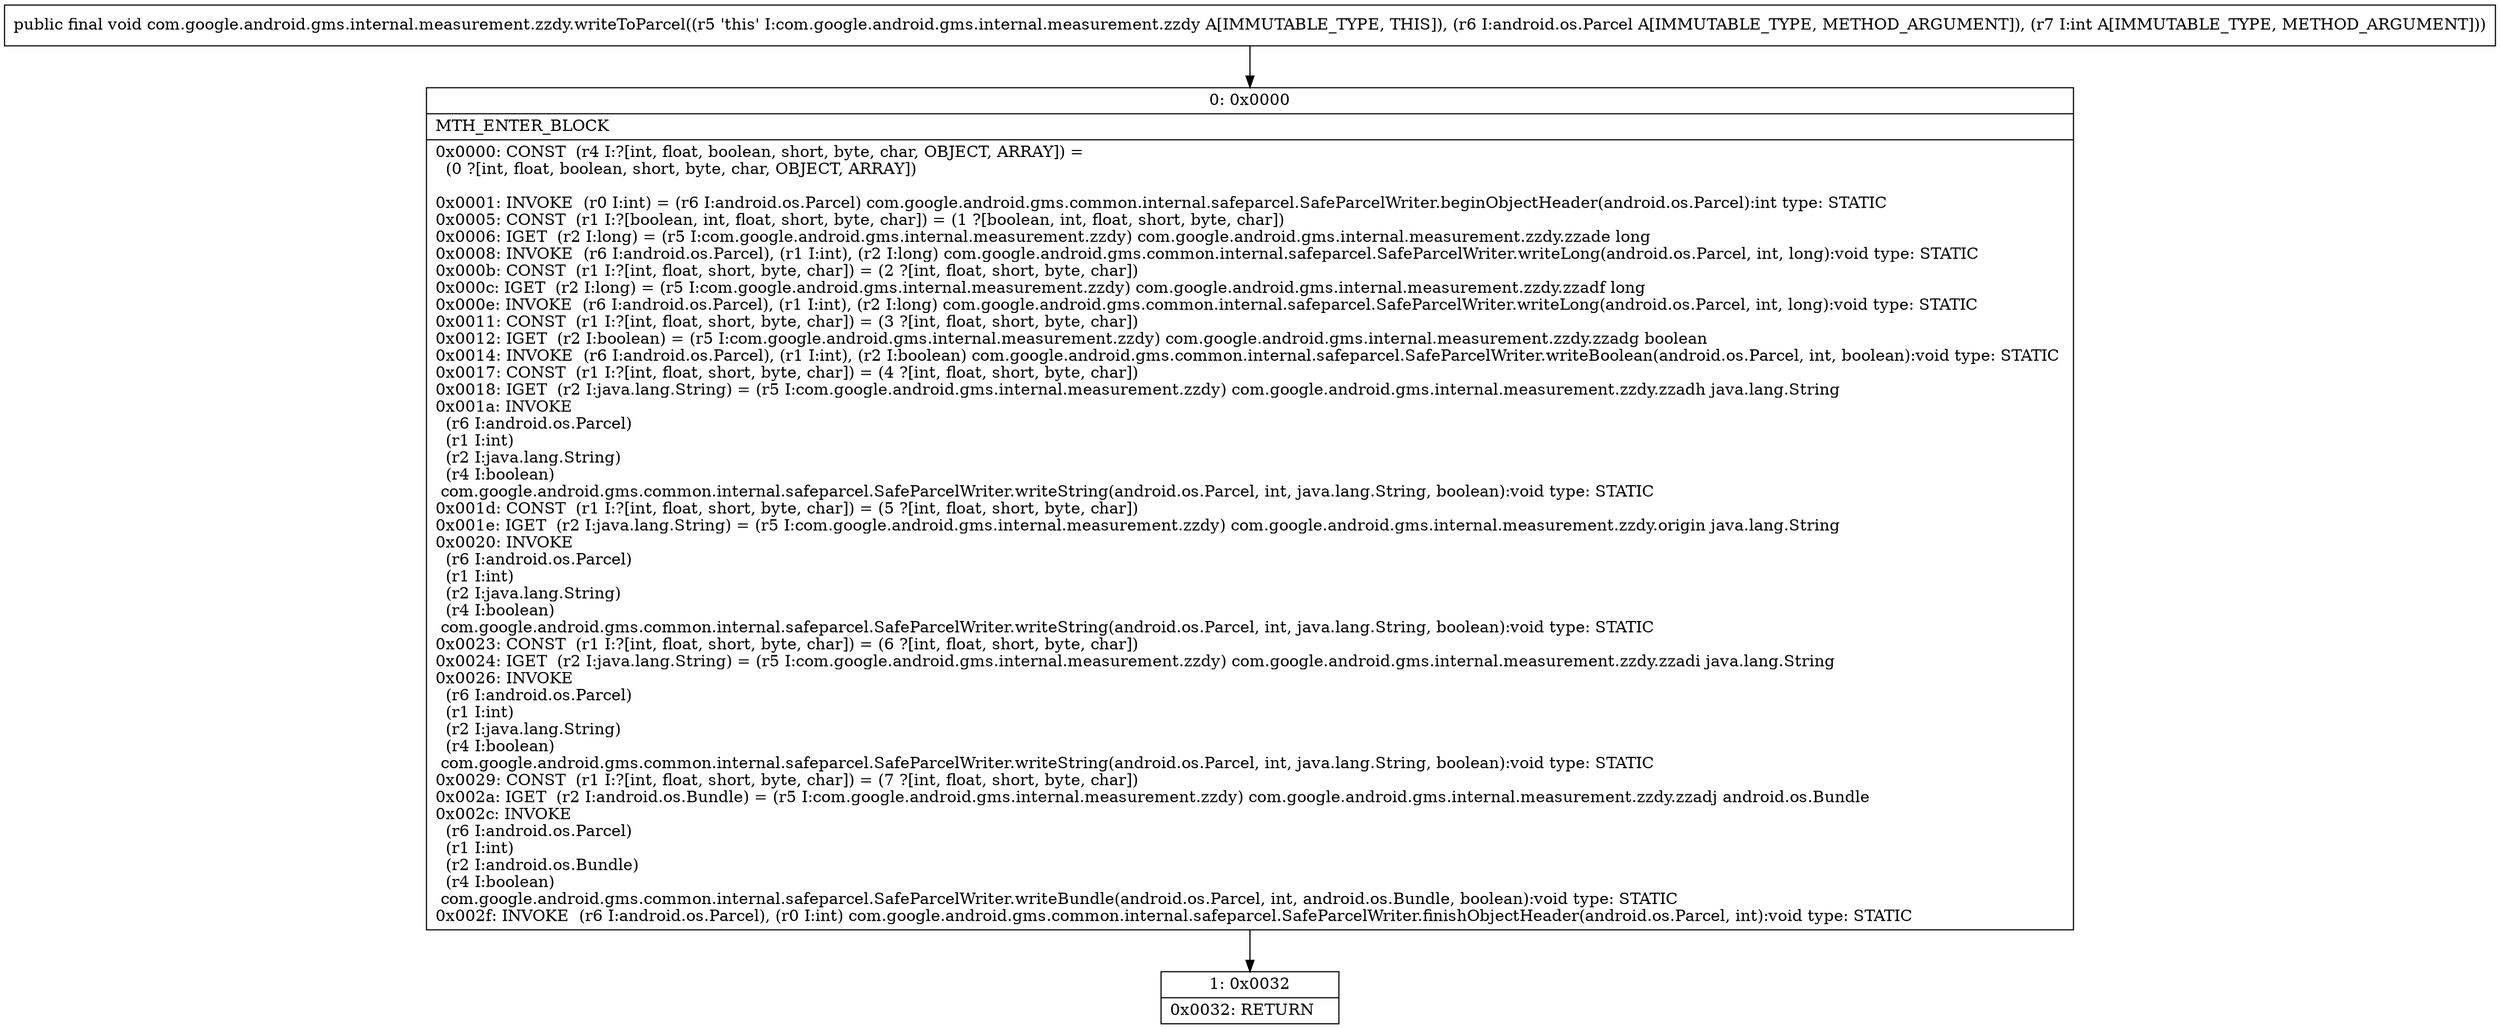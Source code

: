 digraph "CFG forcom.google.android.gms.internal.measurement.zzdy.writeToParcel(Landroid\/os\/Parcel;I)V" {
Node_0 [shape=record,label="{0\:\ 0x0000|MTH_ENTER_BLOCK\l|0x0000: CONST  (r4 I:?[int, float, boolean, short, byte, char, OBJECT, ARRAY]) = \l  (0 ?[int, float, boolean, short, byte, char, OBJECT, ARRAY])\l \l0x0001: INVOKE  (r0 I:int) = (r6 I:android.os.Parcel) com.google.android.gms.common.internal.safeparcel.SafeParcelWriter.beginObjectHeader(android.os.Parcel):int type: STATIC \l0x0005: CONST  (r1 I:?[boolean, int, float, short, byte, char]) = (1 ?[boolean, int, float, short, byte, char]) \l0x0006: IGET  (r2 I:long) = (r5 I:com.google.android.gms.internal.measurement.zzdy) com.google.android.gms.internal.measurement.zzdy.zzade long \l0x0008: INVOKE  (r6 I:android.os.Parcel), (r1 I:int), (r2 I:long) com.google.android.gms.common.internal.safeparcel.SafeParcelWriter.writeLong(android.os.Parcel, int, long):void type: STATIC \l0x000b: CONST  (r1 I:?[int, float, short, byte, char]) = (2 ?[int, float, short, byte, char]) \l0x000c: IGET  (r2 I:long) = (r5 I:com.google.android.gms.internal.measurement.zzdy) com.google.android.gms.internal.measurement.zzdy.zzadf long \l0x000e: INVOKE  (r6 I:android.os.Parcel), (r1 I:int), (r2 I:long) com.google.android.gms.common.internal.safeparcel.SafeParcelWriter.writeLong(android.os.Parcel, int, long):void type: STATIC \l0x0011: CONST  (r1 I:?[int, float, short, byte, char]) = (3 ?[int, float, short, byte, char]) \l0x0012: IGET  (r2 I:boolean) = (r5 I:com.google.android.gms.internal.measurement.zzdy) com.google.android.gms.internal.measurement.zzdy.zzadg boolean \l0x0014: INVOKE  (r6 I:android.os.Parcel), (r1 I:int), (r2 I:boolean) com.google.android.gms.common.internal.safeparcel.SafeParcelWriter.writeBoolean(android.os.Parcel, int, boolean):void type: STATIC \l0x0017: CONST  (r1 I:?[int, float, short, byte, char]) = (4 ?[int, float, short, byte, char]) \l0x0018: IGET  (r2 I:java.lang.String) = (r5 I:com.google.android.gms.internal.measurement.zzdy) com.google.android.gms.internal.measurement.zzdy.zzadh java.lang.String \l0x001a: INVOKE  \l  (r6 I:android.os.Parcel)\l  (r1 I:int)\l  (r2 I:java.lang.String)\l  (r4 I:boolean)\l com.google.android.gms.common.internal.safeparcel.SafeParcelWriter.writeString(android.os.Parcel, int, java.lang.String, boolean):void type: STATIC \l0x001d: CONST  (r1 I:?[int, float, short, byte, char]) = (5 ?[int, float, short, byte, char]) \l0x001e: IGET  (r2 I:java.lang.String) = (r5 I:com.google.android.gms.internal.measurement.zzdy) com.google.android.gms.internal.measurement.zzdy.origin java.lang.String \l0x0020: INVOKE  \l  (r6 I:android.os.Parcel)\l  (r1 I:int)\l  (r2 I:java.lang.String)\l  (r4 I:boolean)\l com.google.android.gms.common.internal.safeparcel.SafeParcelWriter.writeString(android.os.Parcel, int, java.lang.String, boolean):void type: STATIC \l0x0023: CONST  (r1 I:?[int, float, short, byte, char]) = (6 ?[int, float, short, byte, char]) \l0x0024: IGET  (r2 I:java.lang.String) = (r5 I:com.google.android.gms.internal.measurement.zzdy) com.google.android.gms.internal.measurement.zzdy.zzadi java.lang.String \l0x0026: INVOKE  \l  (r6 I:android.os.Parcel)\l  (r1 I:int)\l  (r2 I:java.lang.String)\l  (r4 I:boolean)\l com.google.android.gms.common.internal.safeparcel.SafeParcelWriter.writeString(android.os.Parcel, int, java.lang.String, boolean):void type: STATIC \l0x0029: CONST  (r1 I:?[int, float, short, byte, char]) = (7 ?[int, float, short, byte, char]) \l0x002a: IGET  (r2 I:android.os.Bundle) = (r5 I:com.google.android.gms.internal.measurement.zzdy) com.google.android.gms.internal.measurement.zzdy.zzadj android.os.Bundle \l0x002c: INVOKE  \l  (r6 I:android.os.Parcel)\l  (r1 I:int)\l  (r2 I:android.os.Bundle)\l  (r4 I:boolean)\l com.google.android.gms.common.internal.safeparcel.SafeParcelWriter.writeBundle(android.os.Parcel, int, android.os.Bundle, boolean):void type: STATIC \l0x002f: INVOKE  (r6 I:android.os.Parcel), (r0 I:int) com.google.android.gms.common.internal.safeparcel.SafeParcelWriter.finishObjectHeader(android.os.Parcel, int):void type: STATIC \l}"];
Node_1 [shape=record,label="{1\:\ 0x0032|0x0032: RETURN   \l}"];
MethodNode[shape=record,label="{public final void com.google.android.gms.internal.measurement.zzdy.writeToParcel((r5 'this' I:com.google.android.gms.internal.measurement.zzdy A[IMMUTABLE_TYPE, THIS]), (r6 I:android.os.Parcel A[IMMUTABLE_TYPE, METHOD_ARGUMENT]), (r7 I:int A[IMMUTABLE_TYPE, METHOD_ARGUMENT])) }"];
MethodNode -> Node_0;
Node_0 -> Node_1;
}

